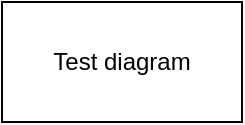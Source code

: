 <mxfile version="16.6.5" type="github">
  <diagram id="wRAZP_xEOzdhKxiX8Wo9" name="Page-1">
    <mxGraphModel dx="1422" dy="752" grid="1" gridSize="10" guides="1" tooltips="1" connect="1" arrows="1" fold="1" page="1" pageScale="1" pageWidth="827" pageHeight="1169" math="0" shadow="0">
      <root>
        <mxCell id="0" />
        <mxCell id="1" parent="0" />
        <mxCell id="ce0yXnYrjxzOvciauyPj-1" value="Test diagram" style="rounded=0;whiteSpace=wrap;html=1;" vertex="1" parent="1">
          <mxGeometry x="350" y="350" width="120" height="60" as="geometry" />
        </mxCell>
      </root>
    </mxGraphModel>
  </diagram>
</mxfile>
